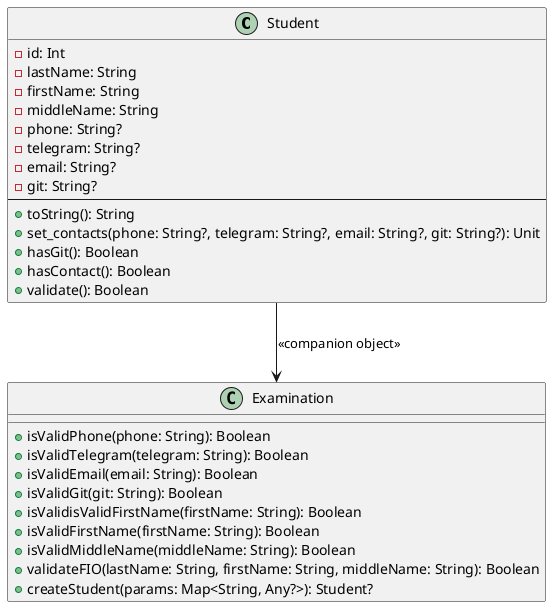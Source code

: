 @startuml
class Student {
    - id: Int
    - lastName: String
    - firstName: String
    - middleName: String
    - phone: String?
    - telegram: String?
    - email: String?
    - git: String?
    --
    + toString(): String
    + set_contacts(phone: String?, telegram: String?, email: String?, git: String?): Unit
    + hasGit(): Boolean
    + hasContact(): Boolean
    + validate(): Boolean
}
class Examination {
    + isValidPhone(phone: String): Boolean
    + isValidTelegram(telegram: String): Boolean
    + isValidEmail(email: String): Boolean
    + isValidGit(git: String): Boolean
    + isValidisValidFirstName(firstName: String): Boolean
    + isValidFirstName(firstName: String): Boolean
    + isValidMiddleName(middleName: String): Boolean
    + validateFIO(lastName: String, firstName: String, middleName: String): Boolean
    + createStudent(params: Map<String, Any?>): Student?
}
Student -down-> Examination : <<companion object>>
@enduml